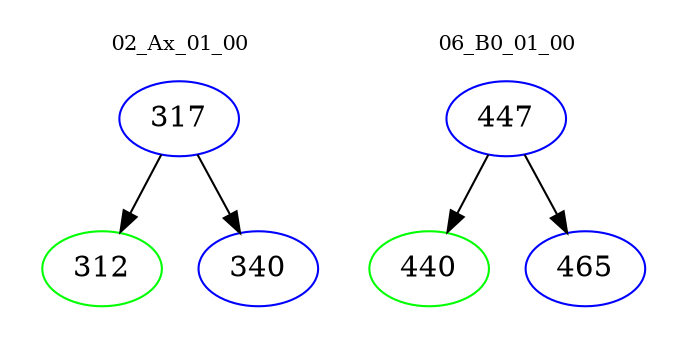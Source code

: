 digraph{
subgraph cluster_0 {
color = white
label = "02_Ax_01_00";
fontsize=10;
T0_317 [label="317", color="blue"]
T0_317 -> T0_312 [color="black"]
T0_312 [label="312", color="green"]
T0_317 -> T0_340 [color="black"]
T0_340 [label="340", color="blue"]
}
subgraph cluster_1 {
color = white
label = "06_B0_01_00";
fontsize=10;
T1_447 [label="447", color="blue"]
T1_447 -> T1_440 [color="black"]
T1_440 [label="440", color="green"]
T1_447 -> T1_465 [color="black"]
T1_465 [label="465", color="blue"]
}
}
